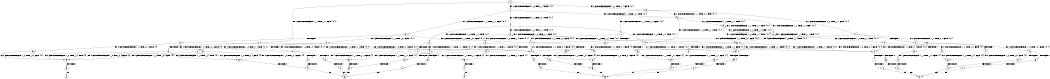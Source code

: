digraph BCG {
size = "7, 10.5";
center = TRUE;
node [shape = circle];
0 [peripheries = 2];
0 -> 1 [label = "EX !0 !ATOMIC_EXCH_BRANCH (1, +0, TRUE, +1, 4, FALSE) !{0, 1}"];
0 -> 2 [label = "EX !1 !ATOMIC_EXCH_BRANCH (1, +1, TRUE, +1, 1, FALSE) !{0, 1}"];
0 -> 3 [label = "EX !0 !ATOMIC_EXCH_BRANCH (1, +0, TRUE, +1, 4, FALSE) !{0, 1}"];
1 -> 4 [label = "EX !0 !ATOMIC_EXCH_BRANCH (1, +1, TRUE, +0, 1, TRUE) !{0, 1}"];
1 -> 5 [label = "EX !1 !ATOMIC_EXCH_BRANCH (1, +1, TRUE, +1, 1, FALSE) !{0, 1}"];
1 -> 6 [label = "EX !0 !ATOMIC_EXCH_BRANCH (1, +1, TRUE, +0, 1, TRUE) !{0, 1}"];
2 -> 7 [label = "EX !0 !ATOMIC_EXCH_BRANCH (1, +0, TRUE, +1, 4, TRUE) !{0, 1}"];
2 -> 8 [label = "TERMINATE !1"];
2 -> 9 [label = "EX !0 !ATOMIC_EXCH_BRANCH (1, +0, TRUE, +1, 4, TRUE) !{0, 1}"];
3 -> 10 [label = "EX !1 !ATOMIC_EXCH_BRANCH (1, +1, TRUE, +1, 1, FALSE) !{0, 1}"];
3 -> 6 [label = "EX !0 !ATOMIC_EXCH_BRANCH (1, +1, TRUE, +0, 1, TRUE) !{0, 1}"];
3 -> 11 [label = "EX !1 !ATOMIC_EXCH_BRANCH (1, +1, TRUE, +1, 1, FALSE) !{0, 1}"];
4 -> 12 [label = "EX !0 !ATOMIC_EXCH_BRANCH (1, +0, TRUE, +1, 4, TRUE) !{0, 1}"];
4 -> 13 [label = "EX !1 !ATOMIC_EXCH_BRANCH (1, +1, TRUE, +1, 1, TRUE) !{0, 1}"];
4 -> 14 [label = "EX !0 !ATOMIC_EXCH_BRANCH (1, +0, TRUE, +1, 4, TRUE) !{0, 1}"];
5 -> 15 [label = "EX !0 !ATOMIC_EXCH_BRANCH (1, +1, TRUE, +0, 1, FALSE) !{0, 1}"];
5 -> 16 [label = "TERMINATE !1"];
5 -> 17 [label = "EX !0 !ATOMIC_EXCH_BRANCH (1, +1, TRUE, +0, 1, FALSE) !{0, 1}"];
6 -> 18 [label = "EX !1 !ATOMIC_EXCH_BRANCH (1, +1, TRUE, +1, 1, TRUE) !{0, 1}"];
6 -> 14 [label = "EX !0 !ATOMIC_EXCH_BRANCH (1, +0, TRUE, +1, 4, TRUE) !{0, 1}"];
6 -> 19 [label = "EX !1 !ATOMIC_EXCH_BRANCH (1, +1, TRUE, +1, 1, TRUE) !{0, 1}"];
7 -> 20 [label = "TERMINATE !0"];
7 -> 21 [label = "TERMINATE !1"];
8 -> 22 [label = "EX !0 !ATOMIC_EXCH_BRANCH (1, +0, TRUE, +1, 4, TRUE) !{0}"];
8 -> 23 [label = "EX !0 !ATOMIC_EXCH_BRANCH (1, +0, TRUE, +1, 4, TRUE) !{0}"];
9 -> 24 [label = "TERMINATE !0"];
9 -> 25 [label = "TERMINATE !1"];
10 -> 26 [label = "EX !0 !ATOMIC_EXCH_BRANCH (1, +1, TRUE, +0, 1, FALSE) !{0, 1}"];
10 -> 27 [label = "TERMINATE !1"];
10 -> 17 [label = "EX !0 !ATOMIC_EXCH_BRANCH (1, +1, TRUE, +0, 1, FALSE) !{0, 1}"];
11 -> 17 [label = "EX !0 !ATOMIC_EXCH_BRANCH (1, +1, TRUE, +0, 1, FALSE) !{0, 1}"];
11 -> 28 [label = "TERMINATE !1"];
12 -> 29 [label = "EX !1 !ATOMIC_EXCH_BRANCH (1, +1, TRUE, +1, 1, FALSE) !{0, 1}"];
12 -> 30 [label = "TERMINATE !0"];
13 -> 31 [label = "EX !0 !ATOMIC_EXCH_BRANCH (1, +0, TRUE, +1, 4, TRUE) !{0, 1}"];
13 -> 13 [label = "EX !1 !ATOMIC_EXCH_BRANCH (1, +1, TRUE, +1, 1, TRUE) !{0, 1}"];
13 -> 32 [label = "EX !0 !ATOMIC_EXCH_BRANCH (1, +0, TRUE, +1, 4, TRUE) !{0, 1}"];
14 -> 33 [label = "EX !1 !ATOMIC_EXCH_BRANCH (1, +1, TRUE, +1, 1, FALSE) !{0, 1}"];
14 -> 34 [label = "EX !1 !ATOMIC_EXCH_BRANCH (1, +1, TRUE, +1, 1, FALSE) !{0, 1}"];
14 -> 35 [label = "TERMINATE !0"];
15 -> 7 [label = "EX !0 !ATOMIC_EXCH_BRANCH (1, +0, TRUE, +0, 4, FALSE) !{0, 1}"];
15 -> 36 [label = "TERMINATE !1"];
15 -> 9 [label = "EX !0 !ATOMIC_EXCH_BRANCH (1, +0, TRUE, +0, 4, FALSE) !{0, 1}"];
16 -> 37 [label = "EX !0 !ATOMIC_EXCH_BRANCH (1, +1, TRUE, +0, 1, FALSE) !{0}"];
16 -> 38 [label = "EX !0 !ATOMIC_EXCH_BRANCH (1, +1, TRUE, +0, 1, FALSE) !{0}"];
17 -> 9 [label = "EX !0 !ATOMIC_EXCH_BRANCH (1, +0, TRUE, +0, 4, FALSE) !{0, 1}"];
17 -> 39 [label = "TERMINATE !1"];
18 -> 40 [label = "EX !0 !ATOMIC_EXCH_BRANCH (1, +0, TRUE, +1, 4, TRUE) !{0, 1}"];
18 -> 18 [label = "EX !1 !ATOMIC_EXCH_BRANCH (1, +1, TRUE, +1, 1, TRUE) !{0, 1}"];
18 -> 32 [label = "EX !0 !ATOMIC_EXCH_BRANCH (1, +0, TRUE, +1, 4, TRUE) !{0, 1}"];
19 -> 18 [label = "EX !1 !ATOMIC_EXCH_BRANCH (1, +1, TRUE, +1, 1, TRUE) !{0, 1}"];
19 -> 32 [label = "EX !0 !ATOMIC_EXCH_BRANCH (1, +0, TRUE, +1, 4, TRUE) !{0, 1}"];
19 -> 19 [label = "EX !1 !ATOMIC_EXCH_BRANCH (1, +1, TRUE, +1, 1, TRUE) !{0, 1}"];
20 -> 41 [label = "TERMINATE !1"];
21 -> 42 [label = "TERMINATE !0"];
22 -> 42 [label = "TERMINATE !0"];
23 -> 43 [label = "TERMINATE !0"];
24 -> 44 [label = "TERMINATE !1"];
25 -> 45 [label = "TERMINATE !0"];
26 -> 46 [label = "EX !0 !ATOMIC_EXCH_BRANCH (1, +0, TRUE, +0, 4, FALSE) !{0, 1}"];
26 -> 47 [label = "TERMINATE !1"];
26 -> 9 [label = "EX !0 !ATOMIC_EXCH_BRANCH (1, +0, TRUE, +0, 4, FALSE) !{0, 1}"];
27 -> 48 [label = "EX !0 !ATOMIC_EXCH_BRANCH (1, +1, TRUE, +0, 1, FALSE) !{0}"];
28 -> 49 [label = "EX !0 !ATOMIC_EXCH_BRANCH (1, +1, TRUE, +0, 1, FALSE) !{0}"];
29 -> 50 [label = "TERMINATE !0"];
29 -> 51 [label = "TERMINATE !1"];
30 -> 52 [label = "EX !1 !ATOMIC_EXCH_BRANCH (1, +1, TRUE, +1, 1, FALSE) !{1}"];
30 -> 53 [label = "EX !1 !ATOMIC_EXCH_BRANCH (1, +1, TRUE, +1, 1, FALSE) !{1}"];
31 -> 29 [label = "EX !1 !ATOMIC_EXCH_BRANCH (1, +1, TRUE, +1, 1, FALSE) !{0, 1}"];
31 -> 54 [label = "TERMINATE !0"];
32 -> 33 [label = "EX !1 !ATOMIC_EXCH_BRANCH (1, +1, TRUE, +1, 1, FALSE) !{0, 1}"];
32 -> 34 [label = "EX !1 !ATOMIC_EXCH_BRANCH (1, +1, TRUE, +1, 1, FALSE) !{0, 1}"];
32 -> 55 [label = "TERMINATE !0"];
33 -> 56 [label = "TERMINATE !0"];
33 -> 57 [label = "TERMINATE !1"];
34 -> 58 [label = "TERMINATE !0"];
34 -> 59 [label = "TERMINATE !1"];
35 -> 60 [label = "EX !1 !ATOMIC_EXCH_BRANCH (1, +1, TRUE, +1, 1, FALSE) !{1}"];
36 -> 22 [label = "EX !0 !ATOMIC_EXCH_BRANCH (1, +0, TRUE, +0, 4, FALSE) !{0}"];
36 -> 23 [label = "EX !0 !ATOMIC_EXCH_BRANCH (1, +0, TRUE, +0, 4, FALSE) !{0}"];
37 -> 22 [label = "EX !0 !ATOMIC_EXCH_BRANCH (1, +0, TRUE, +0, 4, FALSE) !{0}"];
37 -> 23 [label = "EX !0 !ATOMIC_EXCH_BRANCH (1, +0, TRUE, +0, 4, FALSE) !{0}"];
38 -> 23 [label = "EX !0 !ATOMIC_EXCH_BRANCH (1, +0, TRUE, +0, 4, FALSE) !{0}"];
39 -> 61 [label = "EX !0 !ATOMIC_EXCH_BRANCH (1, +0, TRUE, +0, 4, FALSE) !{0}"];
40 -> 33 [label = "EX !1 !ATOMIC_EXCH_BRANCH (1, +1, TRUE, +1, 1, FALSE) !{0, 1}"];
40 -> 62 [label = "TERMINATE !0"];
41 -> 63 [label = "exit"];
42 -> 63 [label = "exit"];
43 -> 64 [label = "exit"];
44 -> 65 [label = "exit"];
45 -> 65 [label = "exit"];
46 -> 66 [label = "TERMINATE !0"];
46 -> 67 [label = "TERMINATE !1"];
47 -> 68 [label = "EX !0 !ATOMIC_EXCH_BRANCH (1, +0, TRUE, +0, 4, FALSE) !{0}"];
48 -> 68 [label = "EX !0 !ATOMIC_EXCH_BRANCH (1, +0, TRUE, +0, 4, FALSE) !{0}"];
49 -> 61 [label = "EX !0 !ATOMIC_EXCH_BRANCH (1, +0, TRUE, +0, 4, FALSE) !{0}"];
50 -> 69 [label = "TERMINATE !1"];
51 -> 70 [label = "TERMINATE !0"];
52 -> 69 [label = "TERMINATE !1"];
53 -> 71 [label = "TERMINATE !1"];
54 -> 52 [label = "EX !1 !ATOMIC_EXCH_BRANCH (1, +1, TRUE, +1, 1, FALSE) !{1}"];
54 -> 53 [label = "EX !1 !ATOMIC_EXCH_BRANCH (1, +1, TRUE, +1, 1, FALSE) !{1}"];
55 -> 60 [label = "EX !1 !ATOMIC_EXCH_BRANCH (1, +1, TRUE, +1, 1, FALSE) !{1}"];
56 -> 72 [label = "TERMINATE !1"];
57 -> 73 [label = "TERMINATE !0"];
58 -> 74 [label = "TERMINATE !1"];
59 -> 75 [label = "TERMINATE !0"];
60 -> 74 [label = "TERMINATE !1"];
61 -> 45 [label = "TERMINATE !0"];
62 -> 76 [label = "EX !1 !ATOMIC_EXCH_BRANCH (1, +1, TRUE, +1, 1, FALSE) !{1}"];
66 -> 77 [label = "TERMINATE !1"];
67 -> 78 [label = "TERMINATE !0"];
68 -> 78 [label = "TERMINATE !0"];
69 -> 63 [label = "exit"];
70 -> 63 [label = "exit"];
71 -> 79 [label = "exit"];
72 -> 80 [label = "exit"];
73 -> 80 [label = "exit"];
74 -> 65 [label = "exit"];
75 -> 65 [label = "exit"];
76 -> 72 [label = "TERMINATE !1"];
77 -> 80 [label = "exit"];
78 -> 80 [label = "exit"];
}
